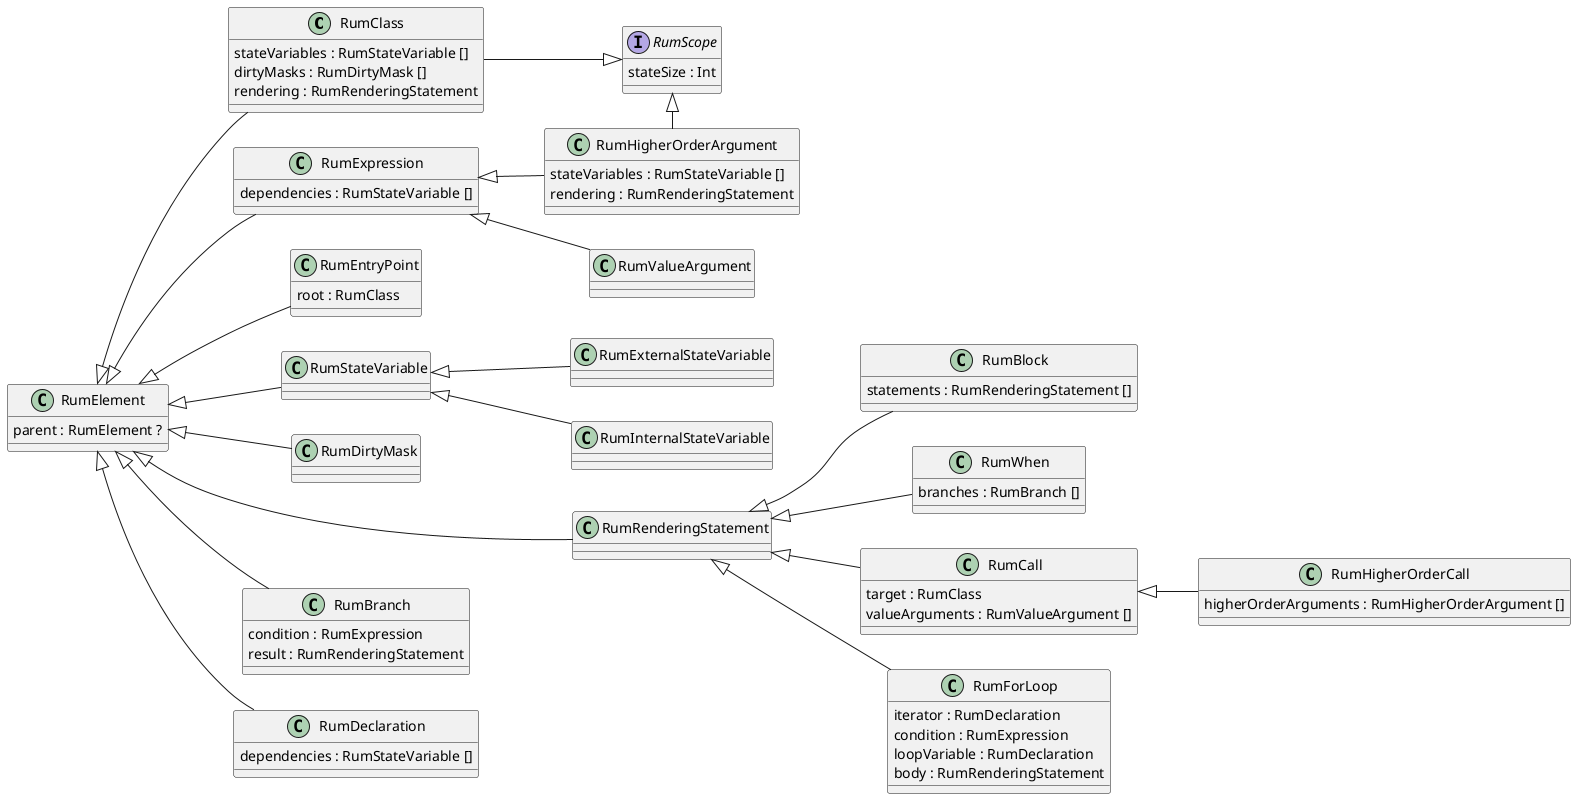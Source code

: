 @startuml

left to right direction

class RumClass {
    stateVariables : RumStateVariable []
    dirtyMasks : RumDirtyMask []
    rendering : RumRenderingStatement
}
RumElement <|-- RumClass
RumScope <|-u- RumClass

class RumExpression {
    dependencies : RumStateVariable []
}
RumElement <|-- RumExpression

class RumEntryPoint {
    root : RumClass
}
RumElement <|-- RumEntryPoint

class RumExternalStateVariable
RumStateVariable <|-- RumExternalStateVariable

class RumInternalStateVariable
RumStateVariable <|-- RumInternalStateVariable

class RumStateVariable
RumElement <|-- RumStateVariable

class RumDirtyMask
RumElement <|-- RumDirtyMask

class RumBlock {
    statements : RumRenderingStatement []
}
RumRenderingStatement <|-- RumBlock

class RumWhen {
    branches : RumBranch []
}
RumRenderingStatement <|-- RumWhen

class RumCall {
    target : RumClass
    valueArguments : RumValueArgument []
}
RumRenderingStatement <|-- RumCall

class RumForLoop {
    iterator : RumDeclaration
    condition : RumExpression
    loopVariable : RumDeclaration
    body : RumRenderingStatement
}
RumRenderingStatement <|-- RumForLoop

class RumHigherOrderCall {
    higherOrderArguments : RumHigherOrderArgument []
}
RumCall <|-- RumHigherOrderCall

class RumRenderingStatement
RumElement <|--- RumRenderingStatement

class RumHigherOrderArgument {
    stateVariables : RumStateVariable []
    rendering : RumRenderingStatement
}
RumExpression <|-- RumHigherOrderArgument
RumScope <|-r- RumHigherOrderArgument

class RumBranch {
    condition : RumExpression
    result : RumRenderingStatement
}
RumElement <|-- RumBranch

class RumDeclaration {
    dependencies : RumStateVariable []
}
RumElement <|-- RumDeclaration

class RumValueArgument
RumExpression <|-- RumValueArgument

interface RumScope {
    stateSize : Int
}

class RumElement {
    parent : RumElement ?
}

@enduml